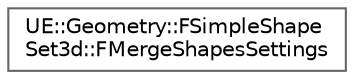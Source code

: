 digraph "Graphical Class Hierarchy"
{
 // INTERACTIVE_SVG=YES
 // LATEX_PDF_SIZE
  bgcolor="transparent";
  edge [fontname=Helvetica,fontsize=10,labelfontname=Helvetica,labelfontsize=10];
  node [fontname=Helvetica,fontsize=10,shape=box,height=0.2,width=0.4];
  rankdir="LR";
  Node0 [id="Node000000",label="UE::Geometry::FSimpleShape\lSet3d::FMergeShapesSettings",height=0.2,width=0.4,color="grey40", fillcolor="white", style="filled",URL="$d9/d37/structUE_1_1Geometry_1_1FSimpleShapeSet3d_1_1FMergeShapesSettings.html",tooltip=" "];
}
